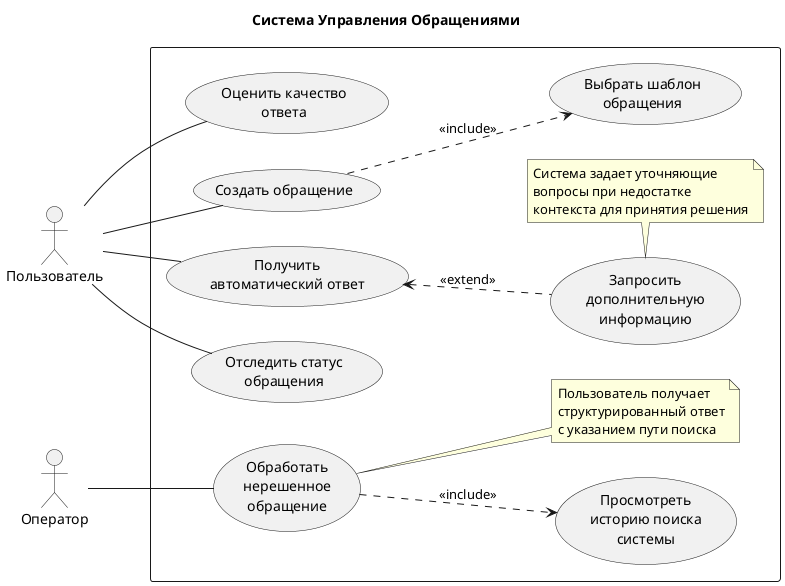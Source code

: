 @startuml
title Система Управления Обращениями

left to right direction

actor Пользователь
actor Оператор

rectangle {
  usecase U1 as "Оценить качество\nответа"
  usecase U2 as "Создать обращение"
  usecase U3 as "Получить\nавтоматический ответ"
  usecase U4 as "Отследить статус\nобращения"
  usecase U5 as "Выбрать шаблон\nобращения"
  usecase U6 as "Запросить\nдополнительную\nинформацию"

  usecase O1 as "Обработать\nнерешенное\nобращение"
  usecase O2 as "Просмотреть\nисторию поиска\nсистемы"

  Пользователь -- U1
  Пользователь -- U2
  Пользователь -- U3
  Пользователь -- U4

  Оператор -- O1

  U2 ..> U5 : <<include>>
  U3 <.. U6 : <<extend>>
  O1 ..> O2 : <<include>>

  note bottom of U6
    Система задает уточняющие
    вопросы при недостатке
    контекста для принятия решения
  end note

  note right of O1
    Пользователь получает
    структурированный ответ
    с указанием пути поиска
  end note
}
@enduml